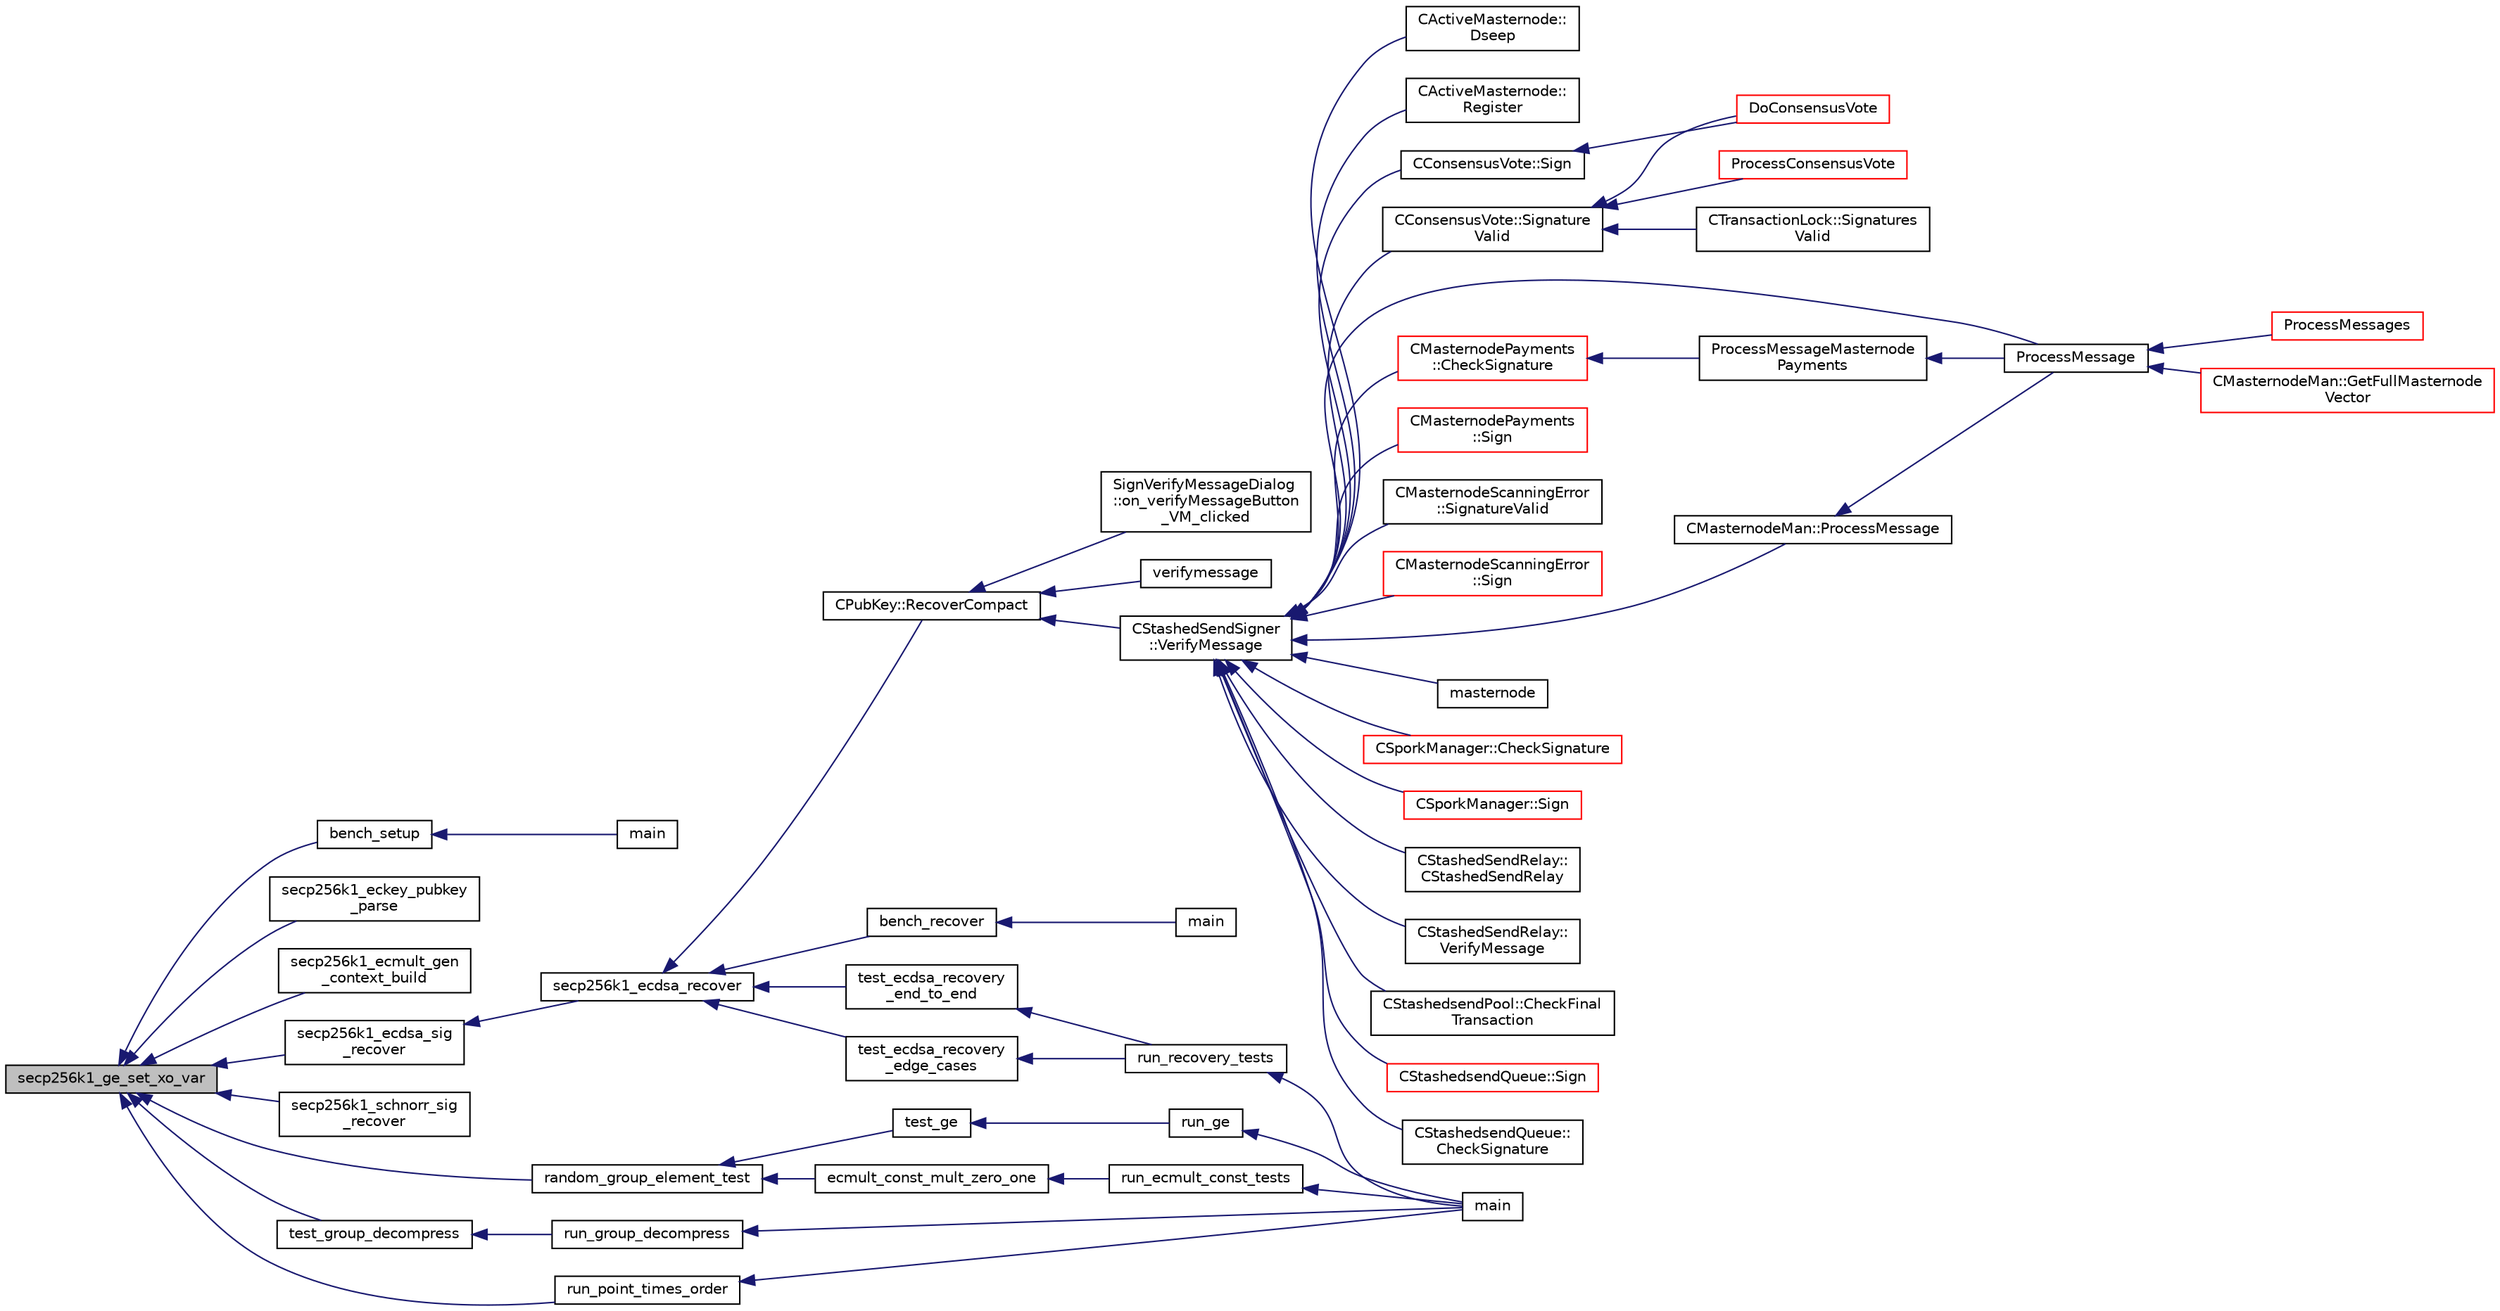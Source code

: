 digraph "secp256k1_ge_set_xo_var"
{
  edge [fontname="Helvetica",fontsize="10",labelfontname="Helvetica",labelfontsize="10"];
  node [fontname="Helvetica",fontsize="10",shape=record];
  rankdir="LR";
  Node1029 [label="secp256k1_ge_set_xo_var",height=0.2,width=0.4,color="black", fillcolor="grey75", style="filled", fontcolor="black"];
  Node1029 -> Node1030 [dir="back",color="midnightblue",fontsize="10",style="solid",fontname="Helvetica"];
  Node1030 [label="bench_setup",height=0.2,width=0.4,color="black", fillcolor="white", style="filled",URL="$d9/d5e/bench__internal_8c.html#af48be8297385d0d32de62ae12a07d55c"];
  Node1030 -> Node1031 [dir="back",color="midnightblue",fontsize="10",style="solid",fontname="Helvetica"];
  Node1031 [label="main",height=0.2,width=0.4,color="black", fillcolor="white", style="filled",URL="$d9/d5e/bench__internal_8c.html#a3c04138a5bfe5d72780bb7e82a18e627"];
  Node1029 -> Node1032 [dir="back",color="midnightblue",fontsize="10",style="solid",fontname="Helvetica"];
  Node1032 [label="secp256k1_eckey_pubkey\l_parse",height=0.2,width=0.4,color="black", fillcolor="white", style="filled",URL="$de/dd9/eckey__impl_8h.html#ae0cdb1eef2dc770d70aac0ad50a35e9a"];
  Node1029 -> Node1033 [dir="back",color="midnightblue",fontsize="10",style="solid",fontname="Helvetica"];
  Node1033 [label="secp256k1_ecmult_gen\l_context_build",height=0.2,width=0.4,color="black", fillcolor="white", style="filled",URL="$d9/d00/ecmult__gen__impl_8h.html#afaf90b2a6554053187cdc89df0dafd21"];
  Node1029 -> Node1034 [dir="back",color="midnightblue",fontsize="10",style="solid",fontname="Helvetica"];
  Node1034 [label="secp256k1_ecdsa_sig\l_recover",height=0.2,width=0.4,color="black", fillcolor="white", style="filled",URL="$d6/d5d/recovery_2main__impl_8h.html#a1a831ed991717749ed9d200bb9d3f03b"];
  Node1034 -> Node1035 [dir="back",color="midnightblue",fontsize="10",style="solid",fontname="Helvetica"];
  Node1035 [label="secp256k1_ecdsa_recover",height=0.2,width=0.4,color="black", fillcolor="white", style="filled",URL="$d6/d5d/recovery_2main__impl_8h.html#a75f3e32e9a25eac9e8f9d3a5a8b0dc94",tooltip="Recover an ECDSA public key from a signature. "];
  Node1035 -> Node1036 [dir="back",color="midnightblue",fontsize="10",style="solid",fontname="Helvetica"];
  Node1036 [label="CPubKey::RecoverCompact",height=0.2,width=0.4,color="black", fillcolor="white", style="filled",URL="$da/d4e/class_c_pub_key.html#a169505e735a02db385486b0affeb565c"];
  Node1036 -> Node1037 [dir="back",color="midnightblue",fontsize="10",style="solid",fontname="Helvetica"];
  Node1037 [label="SignVerifyMessageDialog\l::on_verifyMessageButton\l_VM_clicked",height=0.2,width=0.4,color="black", fillcolor="white", style="filled",URL="$d1/d26/class_sign_verify_message_dialog.html#ae37dec200b27f23c409221511447ae1e"];
  Node1036 -> Node1038 [dir="back",color="midnightblue",fontsize="10",style="solid",fontname="Helvetica"];
  Node1038 [label="verifymessage",height=0.2,width=0.4,color="black", fillcolor="white", style="filled",URL="$db/d48/rpcmisc_8cpp.html#ad8fce781dfd9dfd4866bba2a4589141a"];
  Node1036 -> Node1039 [dir="back",color="midnightblue",fontsize="10",style="solid",fontname="Helvetica"];
  Node1039 [label="CStashedSendSigner\l::VerifyMessage",height=0.2,width=0.4,color="black", fillcolor="white", style="filled",URL="$da/d0a/class_c_stashed_send_signer.html#a917e4eb567f2005a73ef59bafcf46bd4",tooltip="Verify the message, returns true if succcessful. "];
  Node1039 -> Node1040 [dir="back",color="midnightblue",fontsize="10",style="solid",fontname="Helvetica"];
  Node1040 [label="CActiveMasternode::\lDseep",height=0.2,width=0.4,color="black", fillcolor="white", style="filled",URL="$d9/d29/class_c_active_masternode.html#aa14a1a9611f6b73cc3e860cda75de88c"];
  Node1039 -> Node1041 [dir="back",color="midnightblue",fontsize="10",style="solid",fontname="Helvetica"];
  Node1041 [label="CActiveMasternode::\lRegister",height=0.2,width=0.4,color="black", fillcolor="white", style="filled",URL="$d9/d29/class_c_active_masternode.html#a1fd28a721112cda22fe2f9e1045cf397",tooltip="Register any Masternode. "];
  Node1039 -> Node1042 [dir="back",color="midnightblue",fontsize="10",style="solid",fontname="Helvetica"];
  Node1042 [label="CConsensusVote::Signature\lValid",height=0.2,width=0.4,color="black", fillcolor="white", style="filled",URL="$dc/da2/class_c_consensus_vote.html#ac6550a89acee255e0035e189a42a6310"];
  Node1042 -> Node1043 [dir="back",color="midnightblue",fontsize="10",style="solid",fontname="Helvetica"];
  Node1043 [label="DoConsensusVote",height=0.2,width=0.4,color="red", fillcolor="white", style="filled",URL="$d6/d5f/instantx_8h.html#a0753801d6e6eb2cb230a85a6ba6fd371"];
  Node1042 -> Node1060 [dir="back",color="midnightblue",fontsize="10",style="solid",fontname="Helvetica"];
  Node1060 [label="ProcessConsensusVote",height=0.2,width=0.4,color="red", fillcolor="white", style="filled",URL="$d6/d5f/instantx_8h.html#a5d4434bfb70f64f95aa4de9286cbae94"];
  Node1042 -> Node1061 [dir="back",color="midnightblue",fontsize="10",style="solid",fontname="Helvetica"];
  Node1061 [label="CTransactionLock::Signatures\lValid",height=0.2,width=0.4,color="black", fillcolor="white", style="filled",URL="$d9/dbb/class_c_transaction_lock.html#a71cb6705a8f0bfb4a8453d3b284e3cf7"];
  Node1039 -> Node1062 [dir="back",color="midnightblue",fontsize="10",style="solid",fontname="Helvetica"];
  Node1062 [label="CConsensusVote::Sign",height=0.2,width=0.4,color="black", fillcolor="white", style="filled",URL="$dc/da2/class_c_consensus_vote.html#a687495887aa75f5d5bb70f93ecb820d0"];
  Node1062 -> Node1043 [dir="back",color="midnightblue",fontsize="10",style="solid",fontname="Helvetica"];
  Node1039 -> Node1045 [dir="back",color="midnightblue",fontsize="10",style="solid",fontname="Helvetica"];
  Node1045 [label="ProcessMessage",height=0.2,width=0.4,color="black", fillcolor="white", style="filled",URL="$df/d0a/main_8cpp.html#a8ba92b1a4bce3c835e887a9073d17d8e"];
  Node1045 -> Node1046 [dir="back",color="midnightblue",fontsize="10",style="solid",fontname="Helvetica"];
  Node1046 [label="ProcessMessages",height=0.2,width=0.4,color="red", fillcolor="white", style="filled",URL="$d4/dbf/main_8h.html#a196f9318f02448b85b28d612698934fd"];
  Node1045 -> Node1054 [dir="back",color="midnightblue",fontsize="10",style="solid",fontname="Helvetica"];
  Node1054 [label="CMasternodeMan::GetFullMasternode\lVector",height=0.2,width=0.4,color="red", fillcolor="white", style="filled",URL="$dc/d6b/class_c_masternode_man.html#ab39e213a7601e1bef2eba1d5d63206f5"];
  Node1039 -> Node1063 [dir="back",color="midnightblue",fontsize="10",style="solid",fontname="Helvetica"];
  Node1063 [label="CMasternodePayments\l::CheckSignature",height=0.2,width=0.4,color="red", fillcolor="white", style="filled",URL="$dc/d9a/class_c_masternode_payments.html#a2ca2af0178969784235c7917b226af32"];
  Node1063 -> Node1064 [dir="back",color="midnightblue",fontsize="10",style="solid",fontname="Helvetica"];
  Node1064 [label="ProcessMessageMasternode\lPayments",height=0.2,width=0.4,color="black", fillcolor="white", style="filled",URL="$dc/d20/masternode-payments_8h.html#a8c28fb440d8031543d1de309e34c40f2"];
  Node1064 -> Node1045 [dir="back",color="midnightblue",fontsize="10",style="solid",fontname="Helvetica"];
  Node1039 -> Node1066 [dir="back",color="midnightblue",fontsize="10",style="solid",fontname="Helvetica"];
  Node1066 [label="CMasternodePayments\l::Sign",height=0.2,width=0.4,color="red", fillcolor="white", style="filled",URL="$dc/d9a/class_c_masternode_payments.html#a7d04afdf936b8de605ab6f478c7fad51"];
  Node1039 -> Node1078 [dir="back",color="midnightblue",fontsize="10",style="solid",fontname="Helvetica"];
  Node1078 [label="CMasternodeScanningError\l::SignatureValid",height=0.2,width=0.4,color="black", fillcolor="white", style="filled",URL="$d0/de7/class_c_masternode_scanning_error.html#ae90fca573f70f7faa4c9f3a5db145f36"];
  Node1039 -> Node1079 [dir="back",color="midnightblue",fontsize="10",style="solid",fontname="Helvetica"];
  Node1079 [label="CMasternodeScanningError\l::Sign",height=0.2,width=0.4,color="red", fillcolor="white", style="filled",URL="$d0/de7/class_c_masternode_scanning_error.html#afdc8ec9b08767cdf3c6a6cc819af7d09"];
  Node1039 -> Node1081 [dir="back",color="midnightblue",fontsize="10",style="solid",fontname="Helvetica"];
  Node1081 [label="CMasternodeMan::ProcessMessage",height=0.2,width=0.4,color="black", fillcolor="white", style="filled",URL="$dc/d6b/class_c_masternode_man.html#ae3e5d263cebdcd932eca49caeadce9aa"];
  Node1081 -> Node1045 [dir="back",color="midnightblue",fontsize="10",style="solid",fontname="Helvetica"];
  Node1039 -> Node1059 [dir="back",color="midnightblue",fontsize="10",style="solid",fontname="Helvetica"];
  Node1059 [label="masternode",height=0.2,width=0.4,color="black", fillcolor="white", style="filled",URL="$d5/d6b/rpcstashedsend_8cpp.html#a30609e443aeb47c29ed0878d16b1b5e1"];
  Node1039 -> Node1082 [dir="back",color="midnightblue",fontsize="10",style="solid",fontname="Helvetica"];
  Node1082 [label="CSporkManager::CheckSignature",height=0.2,width=0.4,color="red", fillcolor="white", style="filled",URL="$d2/d5e/class_c_spork_manager.html#a697d8c0ce5c422ea125eee96687aa7b3"];
  Node1039 -> Node1085 [dir="back",color="midnightblue",fontsize="10",style="solid",fontname="Helvetica"];
  Node1085 [label="CSporkManager::Sign",height=0.2,width=0.4,color="red", fillcolor="white", style="filled",URL="$d2/d5e/class_c_spork_manager.html#adf1b5d40f378c4bd3a5ea31905b11f30"];
  Node1039 -> Node1089 [dir="back",color="midnightblue",fontsize="10",style="solid",fontname="Helvetica"];
  Node1089 [label="CStashedSendRelay::\lCStashedSendRelay",height=0.2,width=0.4,color="black", fillcolor="white", style="filled",URL="$d2/d25/class_c_stashed_send_relay.html#ac4f08ff3af1c8730a259abe6dc0972f5"];
  Node1039 -> Node1090 [dir="back",color="midnightblue",fontsize="10",style="solid",fontname="Helvetica"];
  Node1090 [label="CStashedSendRelay::\lVerifyMessage",height=0.2,width=0.4,color="black", fillcolor="white", style="filled",URL="$d2/d25/class_c_stashed_send_relay.html#afbd1e6eeec3e89109d9fcb0d899da517"];
  Node1039 -> Node1091 [dir="back",color="midnightblue",fontsize="10",style="solid",fontname="Helvetica"];
  Node1091 [label="CStashedsendPool::CheckFinal\lTransaction",height=0.2,width=0.4,color="black", fillcolor="white", style="filled",URL="$dd/d8a/class_c_stashedsend_pool.html#aba122588a53a90150595bc4279beb67c"];
  Node1039 -> Node1092 [dir="back",color="midnightblue",fontsize="10",style="solid",fontname="Helvetica"];
  Node1092 [label="CStashedsendQueue::Sign",height=0.2,width=0.4,color="red", fillcolor="white", style="filled",URL="$dd/d34/class_c_stashedsend_queue.html#a781354a3071b29fbf76df2353919933c",tooltip="Sign this Stashedsend transaction. "];
  Node1039 -> Node1097 [dir="back",color="midnightblue",fontsize="10",style="solid",fontname="Helvetica"];
  Node1097 [label="CStashedsendQueue::\lCheckSignature",height=0.2,width=0.4,color="black", fillcolor="white", style="filled",URL="$dd/d34/class_c_stashedsend_queue.html#ac272b4813415870e369a62d267e852ca",tooltip="Check if we have a valid Masternode address. "];
  Node1035 -> Node1098 [dir="back",color="midnightblue",fontsize="10",style="solid",fontname="Helvetica"];
  Node1098 [label="bench_recover",height=0.2,width=0.4,color="black", fillcolor="white", style="filled",URL="$d7/d8e/bench__recover_8c.html#a6bbc6888c36d93d55e5410b25121db10"];
  Node1098 -> Node1099 [dir="back",color="midnightblue",fontsize="10",style="solid",fontname="Helvetica"];
  Node1099 [label="main",height=0.2,width=0.4,color="black", fillcolor="white", style="filled",URL="$d7/d8e/bench__recover_8c.html#a840291bc02cba5474a4cb46a9b9566fe"];
  Node1035 -> Node1100 [dir="back",color="midnightblue",fontsize="10",style="solid",fontname="Helvetica"];
  Node1100 [label="test_ecdsa_recovery\l_end_to_end",height=0.2,width=0.4,color="black", fillcolor="white", style="filled",URL="$d3/d71/recovery_2tests__impl_8h.html#a70649882936497184992dfaa06b1106f"];
  Node1100 -> Node1101 [dir="back",color="midnightblue",fontsize="10",style="solid",fontname="Helvetica"];
  Node1101 [label="run_recovery_tests",height=0.2,width=0.4,color="black", fillcolor="white", style="filled",URL="$d3/d71/recovery_2tests__impl_8h.html#a3a06f71955483e9502f3c408857407f2"];
  Node1101 -> Node1102 [dir="back",color="midnightblue",fontsize="10",style="solid",fontname="Helvetica"];
  Node1102 [label="main",height=0.2,width=0.4,color="black", fillcolor="white", style="filled",URL="$d5/d7f/tests_8c.html#a3c04138a5bfe5d72780bb7e82a18e627"];
  Node1035 -> Node1103 [dir="back",color="midnightblue",fontsize="10",style="solid",fontname="Helvetica"];
  Node1103 [label="test_ecdsa_recovery\l_edge_cases",height=0.2,width=0.4,color="black", fillcolor="white", style="filled",URL="$d3/d71/recovery_2tests__impl_8h.html#ad6d3138600637a7c940bc40a22795e46"];
  Node1103 -> Node1101 [dir="back",color="midnightblue",fontsize="10",style="solid",fontname="Helvetica"];
  Node1029 -> Node1104 [dir="back",color="midnightblue",fontsize="10",style="solid",fontname="Helvetica"];
  Node1104 [label="secp256k1_schnorr_sig\l_recover",height=0.2,width=0.4,color="black", fillcolor="white", style="filled",URL="$d9/d8b/schnorr__impl_8h.html#a41cf1a1167f3b8c7b6fdd4fea6abdbce"];
  Node1029 -> Node1105 [dir="back",color="midnightblue",fontsize="10",style="solid",fontname="Helvetica"];
  Node1105 [label="random_group_element_test",height=0.2,width=0.4,color="black", fillcolor="white", style="filled",URL="$d5/d7f/tests_8c.html#a63a7c68b6b72356c59cfdaaab131c73b"];
  Node1105 -> Node1106 [dir="back",color="midnightblue",fontsize="10",style="solid",fontname="Helvetica"];
  Node1106 [label="test_ge",height=0.2,width=0.4,color="black", fillcolor="white", style="filled",URL="$d5/d7f/tests_8c.html#a3084bb11900a5e4d33115904d0ceb847"];
  Node1106 -> Node1107 [dir="back",color="midnightblue",fontsize="10",style="solid",fontname="Helvetica"];
  Node1107 [label="run_ge",height=0.2,width=0.4,color="black", fillcolor="white", style="filled",URL="$d5/d7f/tests_8c.html#aa7ad70a73e9a44f0b9486ffe6f46ca39"];
  Node1107 -> Node1102 [dir="back",color="midnightblue",fontsize="10",style="solid",fontname="Helvetica"];
  Node1105 -> Node1108 [dir="back",color="midnightblue",fontsize="10",style="solid",fontname="Helvetica"];
  Node1108 [label="ecmult_const_mult_zero_one",height=0.2,width=0.4,color="black", fillcolor="white", style="filled",URL="$d5/d7f/tests_8c.html#aa7d1b408b3e21121300c1a6348251ab2"];
  Node1108 -> Node1109 [dir="back",color="midnightblue",fontsize="10",style="solid",fontname="Helvetica"];
  Node1109 [label="run_ecmult_const_tests",height=0.2,width=0.4,color="black", fillcolor="white", style="filled",URL="$d5/d7f/tests_8c.html#af69d927b217be17f076754b9d4e4f326"];
  Node1109 -> Node1102 [dir="back",color="midnightblue",fontsize="10",style="solid",fontname="Helvetica"];
  Node1029 -> Node1110 [dir="back",color="midnightblue",fontsize="10",style="solid",fontname="Helvetica"];
  Node1110 [label="test_group_decompress",height=0.2,width=0.4,color="black", fillcolor="white", style="filled",URL="$d5/d7f/tests_8c.html#abf8379c326274c3162ebb26491a31611"];
  Node1110 -> Node1111 [dir="back",color="midnightblue",fontsize="10",style="solid",fontname="Helvetica"];
  Node1111 [label="run_group_decompress",height=0.2,width=0.4,color="black", fillcolor="white", style="filled",URL="$d5/d7f/tests_8c.html#a03817b02604d9e2c9b5f049fc01d4a99"];
  Node1111 -> Node1102 [dir="back",color="midnightblue",fontsize="10",style="solid",fontname="Helvetica"];
  Node1029 -> Node1112 [dir="back",color="midnightblue",fontsize="10",style="solid",fontname="Helvetica"];
  Node1112 [label="run_point_times_order",height=0.2,width=0.4,color="black", fillcolor="white", style="filled",URL="$d5/d7f/tests_8c.html#accc1ed100e6e73e61ce30e82cf4f0bbb"];
  Node1112 -> Node1102 [dir="back",color="midnightblue",fontsize="10",style="solid",fontname="Helvetica"];
}
